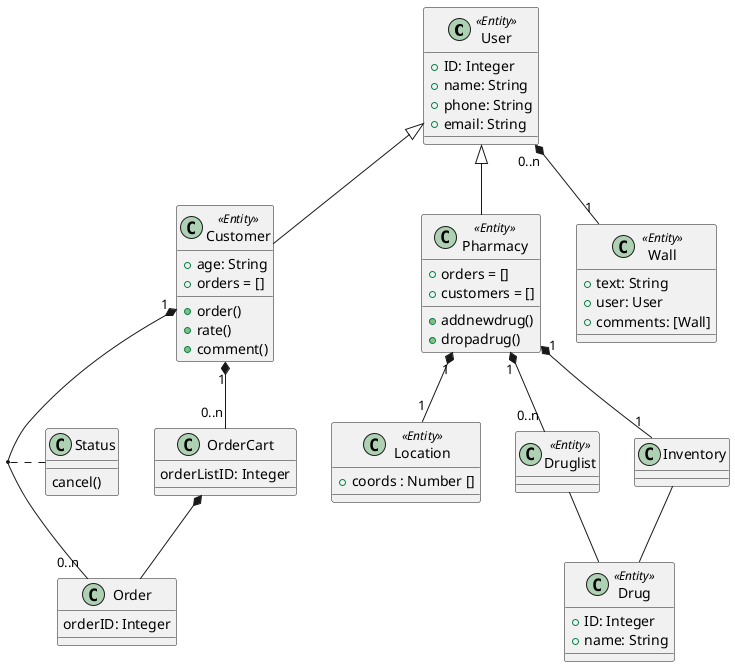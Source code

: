 @startuml "Class Diagram"

' ref<https://plantuml.com/class-diagram>

' +`lar public -`ler private

' COMPOSTIONDA (*--), ikili iliskiler goze alinmalidir.
' Ornegin bir corporate olmadan bir event olmuyorsa bu COMPOSITION`dir.
' Eventin corporateden bagimsiz bir life cycle`i olamaz.

' AGGREGATION (o--) ile composition arasinda temel farklar vardi. COMPOSITION daha strictir.
' AGGREGATION icin bir ornek vermek gerekirse, araba ve lastik ornegi verilebilir.
' Lastigin arabadan bagimsiz bir life cycle i vardir ve arabadan bagimsiz da bir islevi vardir.

' ASSOCIATION ustteki ikisi arasindaki en zayif baglayiciligi olandir. 

' Aslinda bir domaindeki tum aktiviteler diger domani 
' etkiliyorsa bunlarin ayri bir domain olmaamasi gerekir. Note: Advanced Konu

class User <<Entity>> {
  + ID: Integer
  + name: String
  + phone: String
  + email: String
} 

class Customer <<Entity>> { 
    +age: String
    +orders = []
    +order()
    +rate()
    +comment()
       
}

class Pharmacy <<Entity>> {
    +orders = []
    +customers = []
    +addnewdrug()
    +dropadrug()
}

class Wall <<Entity>> {
  + text: String
  + user: User
  + comments: [Wall]    
}

class Location <<Entity>> {
    + coords : Number []
}

class Drug <<Entity>> {
    +ID: Integer
    +name: String
}

class Druglist <<Entity>> {

}

class Order {
    orderID: Integer
}

class OrderCart {
    orderListID: Integer
}

class Status {
    cancel()
}

class Inventory {

}


Customer --up|> User
Pharmacy --up|> User
Pharmacy "1" *-- "1" Location
Pharmacy "1" *-- "0..n" Druglist
Pharmacy "1" *-- "1" Inventory
Inventory -- Drug
Druglist -- Drug
User "0..n" *-- "1" Wall
Customer "1" *-- "0..n" OrderCart
Customer "1" *-- "0..n" Order
(Customer, Order) .. Status
OrderCart *--  Order



@enduml